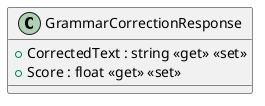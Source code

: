 @startuml
class GrammarCorrectionResponse {
    + CorrectedText : string <<get>> <<set>>
    + Score : float <<get>> <<set>>
}
@enduml
